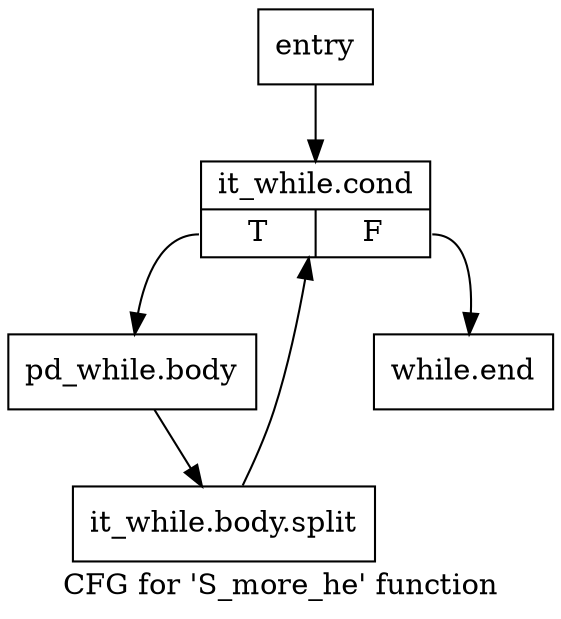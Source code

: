 digraph "CFG for 'S_more_he' function" {
	label="CFG for 'S_more_he' function";

	Node0x264bd10 [shape=record,label="{entry}"];
	Node0x264bd10 -> Node0x264bd60;
	Node0x264bd60 [shape=record,label="{it_while.cond|{<s0>T|<s1>F}}"];
	Node0x264bd60:s0 -> Node0x2651b80;
	Node0x264bd60:s1 -> Node0x2651bd0;
	Node0x2651b80 [shape=record,label="{pd_while.body}"];
	Node0x2651b80 -> Node0x4017f60;
	Node0x4017f60 [shape=record,label="{it_while.body.split}"];
	Node0x4017f60 -> Node0x264bd60;
	Node0x2651bd0 [shape=record,label="{while.end}"];
}
